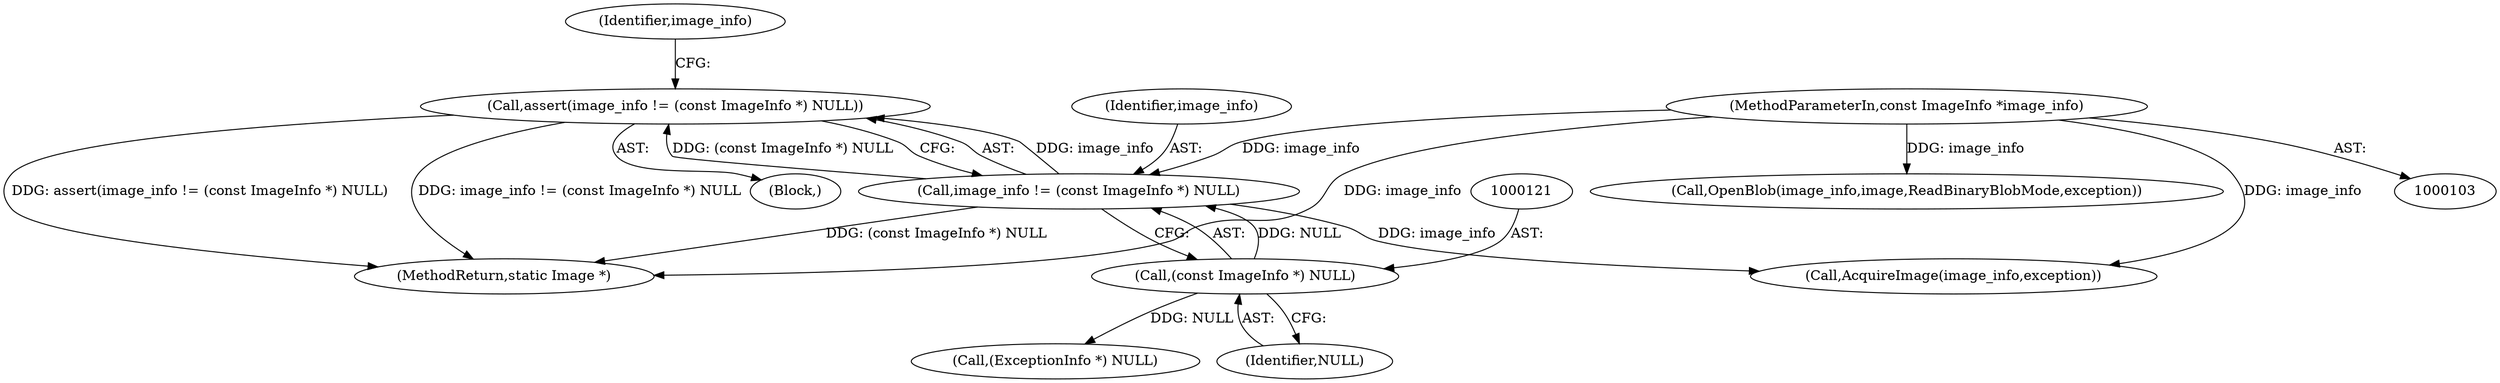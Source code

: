 digraph "0_ImageMagick_4e914bbe371433f0590cefdf3bd5f3a5710069f9@API" {
"1000117" [label="(Call,assert(image_info != (const ImageInfo *) NULL))"];
"1000118" [label="(Call,image_info != (const ImageInfo *) NULL)"];
"1000104" [label="(MethodParameterIn,const ImageInfo *image_info)"];
"1000120" [label="(Call,(const ImageInfo *) NULL)"];
"1000119" [label="(Identifier,image_info)"];
"1000147" [label="(Call,(ExceptionInfo *) NULL)"];
"1000104" [label="(MethodParameterIn,const ImageInfo *image_info)"];
"1000158" [label="(Call,AcquireImage(image_info,exception))"];
"1000527" [label="(MethodReturn,static Image *)"];
"1000126" [label="(Identifier,image_info)"];
"1000117" [label="(Call,assert(image_info != (const ImageInfo *) NULL))"];
"1000106" [label="(Block,)"];
"1000120" [label="(Call,(const ImageInfo *) NULL)"];
"1000118" [label="(Call,image_info != (const ImageInfo *) NULL)"];
"1000122" [label="(Identifier,NULL)"];
"1000163" [label="(Call,OpenBlob(image_info,image,ReadBinaryBlobMode,exception))"];
"1000117" -> "1000106"  [label="AST: "];
"1000117" -> "1000118"  [label="CFG: "];
"1000118" -> "1000117"  [label="AST: "];
"1000126" -> "1000117"  [label="CFG: "];
"1000117" -> "1000527"  [label="DDG: assert(image_info != (const ImageInfo *) NULL)"];
"1000117" -> "1000527"  [label="DDG: image_info != (const ImageInfo *) NULL"];
"1000118" -> "1000117"  [label="DDG: image_info"];
"1000118" -> "1000117"  [label="DDG: (const ImageInfo *) NULL"];
"1000118" -> "1000120"  [label="CFG: "];
"1000119" -> "1000118"  [label="AST: "];
"1000120" -> "1000118"  [label="AST: "];
"1000118" -> "1000527"  [label="DDG: (const ImageInfo *) NULL"];
"1000104" -> "1000118"  [label="DDG: image_info"];
"1000120" -> "1000118"  [label="DDG: NULL"];
"1000118" -> "1000158"  [label="DDG: image_info"];
"1000104" -> "1000103"  [label="AST: "];
"1000104" -> "1000527"  [label="DDG: image_info"];
"1000104" -> "1000158"  [label="DDG: image_info"];
"1000104" -> "1000163"  [label="DDG: image_info"];
"1000120" -> "1000122"  [label="CFG: "];
"1000121" -> "1000120"  [label="AST: "];
"1000122" -> "1000120"  [label="AST: "];
"1000120" -> "1000147"  [label="DDG: NULL"];
}
